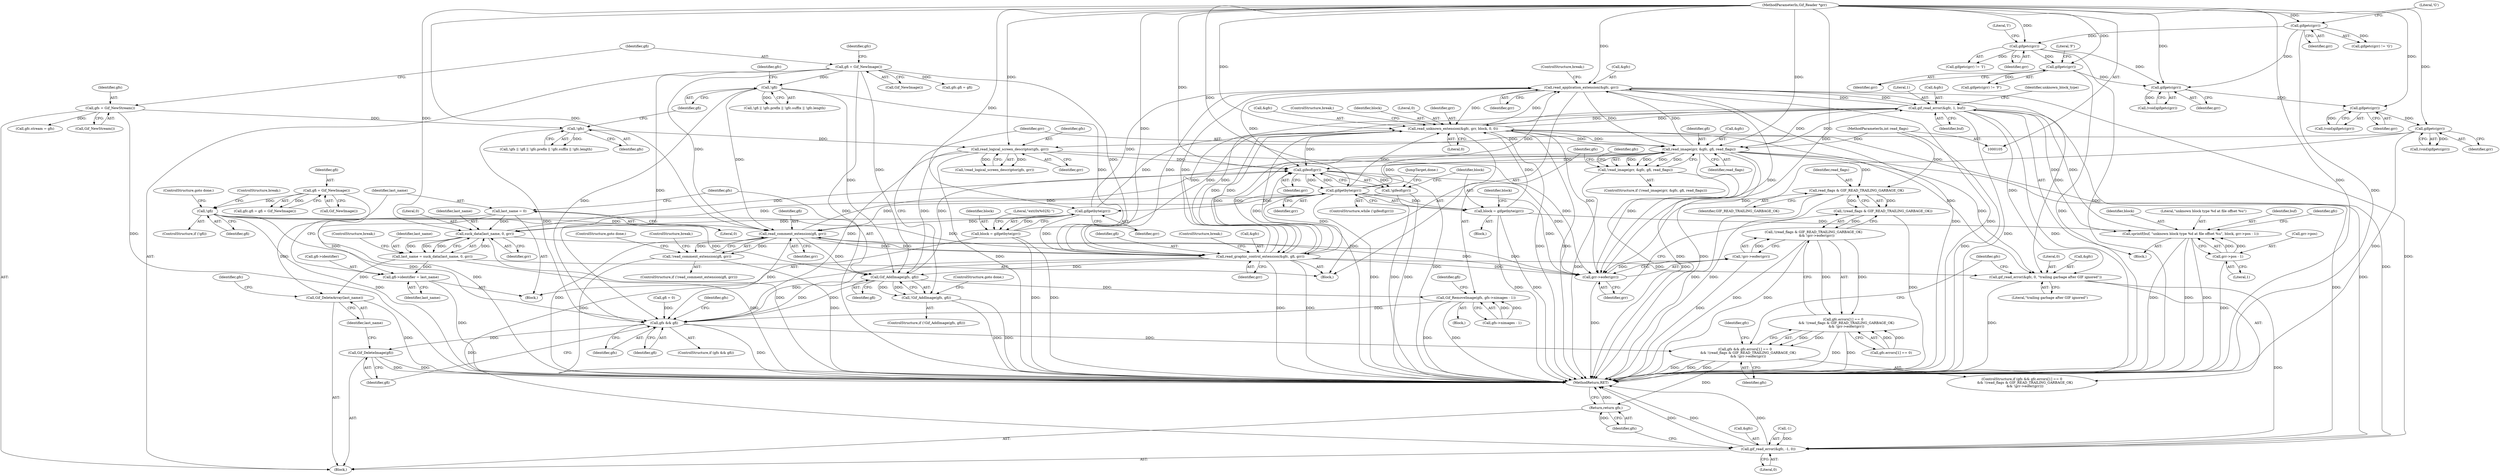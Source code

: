 digraph "0_gifsicle_118a46090c50829dc543179019e6140e1235f909@API" {
"1000346" [label="(Call,read_application_extension(&gfc, grr))"];
"1000376" [label="(Call,gif_read_error(&gfc, 1, buf))"];
"1000352" [label="(Call,read_unknown_extension(&gfc, grr, block, 0, 0))"];
"1000346" [label="(Call,read_application_extension(&gfc, grr))"];
"1000276" [label="(Call,read_image(grr, &gfc, gfi, read_flags))"];
"1000247" [label="(Call,gifgetbyte(grr))"];
"1000241" [label="(Call,gifeof(grr))"];
"1000233" [label="(Call,read_logical_screen_descriptor(gfs, grr))"];
"1000204" [label="(Call,!gfs)"];
"1000147" [label="(Call,gfs = Gif_NewStream())"];
"1000145" [label="(Call,gifgetc(grr))"];
"1000141" [label="(Call,gifgetc(grr))"];
"1000137" [label="(Call,gifgetc(grr))"];
"1000126" [label="(Call,gifgetc(grr))"];
"1000121" [label="(Call,gifgetc(grr))"];
"1000106" [label="(MethodParameterIn,Gif_Reader *grr)"];
"1000130" [label="(Call,gifgetc(grr))"];
"1000340" [label="(Call,read_comment_extension(gfi, grr))"];
"1000302" [label="(Call,!gfi)"];
"1000298" [label="(Call,gfi = Gif_NewImage())"];
"1000207" [label="(Call,!gfi)"];
"1000150" [label="(Call,gfi = Gif_NewImage())"];
"1000323" [label="(Call,read_graphic_control_extension(&gfc, gfi, grr))"];
"1000313" [label="(Call,gifgetbyte(grr))"];
"1000332" [label="(Call,suck_data(last_name, 0, grr))"];
"1000330" [label="(Call,last_name = suck_data(last_name, 0, grr))"];
"1000264" [label="(Call,last_name = 0)"];
"1000269" [label="(Call,Gif_AddImage(gfs, gfi))"];
"1000107" [label="(MethodParameterIn,int read_flags)"];
"1000311" [label="(Call,block = gifgetbyte(grr))"];
"1000245" [label="(Call,block = gifgetbyte(grr))"];
"1000367" [label="(Call,sprintf(buf, \"unknown block type %d at file offset %u\", block, grr->pos - 1))"];
"1000371" [label="(Call,grr->pos - 1)"];
"1000240" [label="(Call,!gifeof(grr))"];
"1000275" [label="(Call,!read_image(grr, &gfc, gfi, read_flags))"];
"1000268" [label="(Call,!Gif_AddImage(gfs, gfi))"];
"1000283" [label="(Call,Gif_RemoveImage(gfs, gfs->nimages - 1))"];
"1000387" [label="(Call,gfs && gfi)"];
"1000433" [label="(Call,Gif_DeleteImage(gfi))"];
"1000469" [label="(Call,gfs && gfc.errors[1] == 0\n      && !(read_flags & GIF_READ_TRAILING_GARBAGE_OK)\n      && !grr->eofer(grr))"];
"1000498" [label="(Return,return gfs;)"];
"1000339" [label="(Call,!read_comment_extension(gfi, grr))"];
"1000485" [label="(Call,grr->eofer(grr))"];
"1000484" [label="(Call,!grr->eofer(grr))"];
"1000479" [label="(Call,!(read_flags & GIF_READ_TRAILING_GARBAGE_OK)\n      && !grr->eofer(grr))"];
"1000471" [label="(Call,gfc.errors[1] == 0\n      && !(read_flags & GIF_READ_TRAILING_GARBAGE_OK)\n      && !grr->eofer(grr))"];
"1000487" [label="(Call,gif_read_error(&gfc, 0, \"trailing garbage after GIF ignored\"))"];
"1000492" [label="(Call,gif_read_error(&gfc, -1, 0))"];
"1000481" [label="(Call,read_flags & GIF_READ_TRAILING_GARBAGE_OK)"];
"1000480" [label="(Call,!(read_flags & GIF_READ_TRAILING_GARBAGE_OK))"];
"1000259" [label="(Call,gfi->identifier = last_name)"];
"1000435" [label="(Call,Gif_DeleteArray(last_name))"];
"1000317" [label="(Literal,\"ext(0x%02X) \")"];
"1000265" [label="(Identifier,last_name)"];
"1000339" [label="(Call,!read_comment_extension(gfi, grr))"];
"1000106" [label="(MethodParameterIn,Gif_Reader *grr)"];
"1000126" [label="(Call,gifgetc(grr))"];
"1000387" [label="(Call,gfs && gfi)"];
"1000369" [label="(Literal,\"unknown block type %d at file offset %u\")"];
"1000347" [label="(Call,&gfc)"];
"1000277" [label="(Identifier,grr)"];
"1000246" [label="(Identifier,block)"];
"1000146" [label="(Identifier,grr)"];
"1000290" [label="(Call,gfi = 0)"];
"1000346" [label="(Call,read_application_extension(&gfc, grr))"];
"1000269" [label="(Call,Gif_AddImage(gfs, gfi))"];
"1000499" [label="(Identifier,gfs)"];
"1000123" [label="(Literal,'G')"];
"1000495" [label="(Call,-1)"];
"1000433" [label="(Call,Gif_DeleteImage(gfi))"];
"1000488" [label="(Call,&gfc)"];
"1000436" [label="(Identifier,last_name)"];
"1000326" [label="(Identifier,gfi)"];
"1000484" [label="(Call,!grr->eofer(grr))"];
"1000386" [label="(ControlStructure,if (gfs && gfi))"];
"1000353" [label="(Call,&gfc)"];
"1000151" [label="(Identifier,gfi)"];
"1000110" [label="(Block,)"];
"1000259" [label="(Call,gfi->identifier = last_name)"];
"1000282" [label="(Block,)"];
"1000208" [label="(Identifier,gfi)"];
"1000489" [label="(Identifier,gfc)"];
"1000239" [label="(ControlStructure,while (!gifeof(grr)))"];
"1000107" [label="(MethodParameterIn,int read_flags)"];
"1000247" [label="(Call,gifgetbyte(grr))"];
"1000371" [label="(Call,grr->pos - 1)"];
"1000263" [label="(Identifier,last_name)"];
"1000352" [label="(Call,read_unknown_extension(&gfc, grr, block, 0, 0))"];
"1000304" [label="(ControlStructure,goto done;)"];
"1000148" [label="(Identifier,gfs)"];
"1000359" [label="(ControlStructure,break;)"];
"1000139" [label="(Call,(void)gifgetc(grr))"];
"1000343" [label="(ControlStructure,goto done;)"];
"1000368" [label="(Identifier,buf)"];
"1000267" [label="(ControlStructure,if (!Gif_AddImage(gfs, gfi)))"];
"1000145" [label="(Call,gifgetc(grr))"];
"1000367" [label="(Call,sprintf(buf, \"unknown block type %d at file offset %u\", block, grr->pos - 1))"];
"1000127" [label="(Identifier,grr)"];
"1000341" [label="(Identifier,gfi)"];
"1000128" [label="(Literal,'I')"];
"1000274" [label="(ControlStructure,if (!read_image(grr, &gfc, gfi, read_flags)))"];
"1000271" [label="(Identifier,gfi)"];
"1000296" [label="(Identifier,gfc)"];
"1000336" [label="(ControlStructure,break;)"];
"1000243" [label="(Block,)"];
"1000434" [label="(Identifier,gfi)"];
"1000313" [label="(Call,gifgetbyte(grr))"];
"1000264" [label="(Call,last_name = 0)"];
"1000280" [label="(Identifier,gfi)"];
"1000212" [label="(Identifier,gfc)"];
"1000388" [label="(Identifier,gfs)"];
"1000122" [label="(Identifier,grr)"];
"1000483" [label="(Identifier,GIF_READ_TRAILING_GARBAGE_OK)"];
"1000281" [label="(Identifier,read_flags)"];
"1000379" [label="(Literal,1)"];
"1000491" [label="(Literal,\"trailing garbage after GIF ignored\")"];
"1000472" [label="(Call,gfc.errors[1] == 0)"];
"1000240" [label="(Call,!gifeof(grr))"];
"1000494" [label="(Identifier,gfc)"];
"1000143" [label="(Call,(void)gifgetc(grr))"];
"1000312" [label="(Identifier,block)"];
"1000235" [label="(Identifier,grr)"];
"1000380" [label="(Identifier,buf)"];
"1000278" [label="(Call,&gfc)"];
"1000285" [label="(Call,gfs->nimages - 1)"];
"1000493" [label="(Call,&gfc)"];
"1000485" [label="(Call,grr->eofer(grr))"];
"1000137" [label="(Call,gifgetc(grr))"];
"1000375" [label="(Literal,1)"];
"1000125" [label="(Call,gifgetc(grr) != 'I')"];
"1000206" [label="(Call,!gfi || !gfc.prefix || !gfc.suffix || !gfc.length)"];
"1000469" [label="(Call,gfs && gfc.errors[1] == 0\n      && !(read_flags & GIF_READ_TRAILING_GARBAGE_OK)\n      && !grr->eofer(grr))"];
"1000303" [label="(Identifier,gfi)"];
"1000276" [label="(Call,read_image(grr, &gfc, gfi, read_flags))"];
"1000272" [label="(ControlStructure,goto done;)"];
"1000323" [label="(Call,read_graphic_control_extension(&gfc, gfi, grr))"];
"1000470" [label="(Identifier,gfs)"];
"1000356" [label="(Identifier,block)"];
"1000487" [label="(Call,gif_read_error(&gfc, 0, \"trailing garbage after GIF ignored\"))"];
"1000344" [label="(ControlStructure,break;)"];
"1000479" [label="(Call,!(read_flags & GIF_READ_TRAILING_GARBAGE_OK)\n      && !grr->eofer(grr))"];
"1000275" [label="(Call,!read_image(grr, &gfc, gfi, read_flags))"];
"1000302" [label="(Call,!gfi)"];
"1000480" [label="(Call,!(read_flags & GIF_READ_TRAILING_GARBAGE_OK))"];
"1000394" [label="(Identifier,gfs)"];
"1000377" [label="(Call,&gfc)"];
"1000338" [label="(ControlStructure,if (!read_comment_extension(gfi, grr)))"];
"1000435" [label="(Call,Gif_DeleteArray(last_name))"];
"1000498" [label="(Return,return gfs;)"];
"1000500" [label="(MethodReturn,RET)"];
"1000205" [label="(Identifier,gfs)"];
"1000332" [label="(Call,suck_data(last_name, 0, grr))"];
"1000147" [label="(Call,gfs = Gif_NewStream())"];
"1000327" [label="(Identifier,grr)"];
"1000138" [label="(Identifier,grr)"];
"1000141" [label="(Call,gifgetc(grr))"];
"1000149" [label="(Call,Gif_NewStream())"];
"1000155" [label="(Identifier,gfc)"];
"1000130" [label="(Call,gifgetc(grr))"];
"1000378" [label="(Identifier,gfc)"];
"1000241" [label="(Call,gifeof(grr))"];
"1000482" [label="(Identifier,read_flags)"];
"1000233" [label="(Call,read_logical_screen_descriptor(gfs, grr))"];
"1000135" [label="(Call,(void)gifgetc(grr))"];
"1000250" [label="(Identifier,block)"];
"1000245" [label="(Call,block = gifgetbyte(grr))"];
"1000357" [label="(Literal,0)"];
"1000328" [label="(ControlStructure,break;)"];
"1000299" [label="(Identifier,gfi)"];
"1000350" [label="(ControlStructure,break;)"];
"1000331" [label="(Identifier,last_name)"];
"1000330" [label="(Call,last_name = suck_data(last_name, 0, grr))"];
"1000376" [label="(Call,gif_read_error(&gfc, 1, buf))"];
"1000232" [label="(Call,!read_logical_screen_descriptor(gfs, grr))"];
"1000294" [label="(Call,gfc.gfi = gfi = Gif_NewImage())"];
"1000439" [label="(Identifier,gfc)"];
"1000270" [label="(Identifier,gfs)"];
"1000132" [label="(Literal,'F')"];
"1000131" [label="(Identifier,grr)"];
"1000481" [label="(Call,read_flags & GIF_READ_TRAILING_GARBAGE_OK)"];
"1000492" [label="(Call,gif_read_error(&gfc, -1, 0))"];
"1000349" [label="(Identifier,grr)"];
"1000298" [label="(Call,gfi = Gif_NewImage())"];
"1000382" [label="(Identifier,unknown_block_type)"];
"1000311" [label="(Call,block = gifgetbyte(grr))"];
"1000334" [label="(Literal,0)"];
"1000291" [label="(Identifier,gfi)"];
"1000355" [label="(Identifier,grr)"];
"1000324" [label="(Call,&gfc)"];
"1000333" [label="(Identifier,last_name)"];
"1000468" [label="(ControlStructure,if (gfs && gfc.errors[1] == 0\n      && !(read_flags & GIF_READ_TRAILING_GARBAGE_OK)\n      && !grr->eofer(grr)))"];
"1000234" [label="(Identifier,gfs)"];
"1000150" [label="(Call,gfi = Gif_NewImage())"];
"1000372" [label="(Call,grr->pos)"];
"1000471" [label="(Call,gfc.errors[1] == 0\n      && !(read_flags & GIF_READ_TRAILING_GARBAGE_OK)\n      && !grr->eofer(grr))"];
"1000370" [label="(Identifier,block)"];
"1000142" [label="(Identifier,grr)"];
"1000266" [label="(Literal,0)"];
"1000340" [label="(Call,read_comment_extension(gfi, grr))"];
"1000314" [label="(Identifier,grr)"];
"1000251" [label="(Block,)"];
"1000283" [label="(Call,Gif_RemoveImage(gfs, gfs->nimages - 1))"];
"1000242" [label="(Identifier,grr)"];
"1000284" [label="(Identifier,gfs)"];
"1000121" [label="(Call,gifgetc(grr))"];
"1000301" [label="(ControlStructure,if (!gfi))"];
"1000486" [label="(Identifier,grr)"];
"1000152" [label="(Call,Gif_NewImage())"];
"1000153" [label="(Call,gfc.stream = gfs)"];
"1000120" [label="(Call,gifgetc(grr) != 'G')"];
"1000385" [label="(JumpTarget,done:)"];
"1000335" [label="(Identifier,grr)"];
"1000268" [label="(Call,!Gif_AddImage(gfs, gfi))"];
"1000490" [label="(Literal,0)"];
"1000497" [label="(Literal,0)"];
"1000358" [label="(Literal,0)"];
"1000305" [label="(ControlStructure,break;)"];
"1000129" [label="(Call,gifgetc(grr) != 'F')"];
"1000300" [label="(Call,Gif_NewImage())"];
"1000260" [label="(Call,gfi->identifier)"];
"1000321" [label="(Block,)"];
"1000248" [label="(Identifier,grr)"];
"1000389" [label="(Identifier,gfi)"];
"1000207" [label="(Call,!gfi)"];
"1000203" [label="(Call,!gfs || !gfi || !gfc.prefix || !gfc.suffix || !gfc.length)"];
"1000204" [label="(Call,!gfs)"];
"1000365" [label="(Block,)"];
"1000342" [label="(Identifier,grr)"];
"1000184" [label="(Call,gfc.gfi = gfi)"];
"1000346" -> "1000321"  [label="AST: "];
"1000346" -> "1000349"  [label="CFG: "];
"1000347" -> "1000346"  [label="AST: "];
"1000349" -> "1000346"  [label="AST: "];
"1000350" -> "1000346"  [label="CFG: "];
"1000346" -> "1000500"  [label="DDG: "];
"1000346" -> "1000500"  [label="DDG: "];
"1000346" -> "1000241"  [label="DDG: "];
"1000346" -> "1000276"  [label="DDG: "];
"1000346" -> "1000323"  [label="DDG: "];
"1000376" -> "1000346"  [label="DDG: "];
"1000352" -> "1000346"  [label="DDG: "];
"1000276" -> "1000346"  [label="DDG: "];
"1000323" -> "1000346"  [label="DDG: "];
"1000247" -> "1000346"  [label="DDG: "];
"1000313" -> "1000346"  [label="DDG: "];
"1000106" -> "1000346"  [label="DDG: "];
"1000346" -> "1000352"  [label="DDG: "];
"1000346" -> "1000376"  [label="DDG: "];
"1000346" -> "1000485"  [label="DDG: "];
"1000346" -> "1000487"  [label="DDG: "];
"1000346" -> "1000492"  [label="DDG: "];
"1000376" -> "1000365"  [label="AST: "];
"1000376" -> "1000380"  [label="CFG: "];
"1000377" -> "1000376"  [label="AST: "];
"1000379" -> "1000376"  [label="AST: "];
"1000380" -> "1000376"  [label="AST: "];
"1000382" -> "1000376"  [label="CFG: "];
"1000376" -> "1000500"  [label="DDG: "];
"1000376" -> "1000500"  [label="DDG: "];
"1000376" -> "1000276"  [label="DDG: "];
"1000376" -> "1000323"  [label="DDG: "];
"1000376" -> "1000352"  [label="DDG: "];
"1000376" -> "1000367"  [label="DDG: "];
"1000352" -> "1000376"  [label="DDG: "];
"1000276" -> "1000376"  [label="DDG: "];
"1000323" -> "1000376"  [label="DDG: "];
"1000367" -> "1000376"  [label="DDG: "];
"1000376" -> "1000487"  [label="DDG: "];
"1000376" -> "1000492"  [label="DDG: "];
"1000352" -> "1000321"  [label="AST: "];
"1000352" -> "1000358"  [label="CFG: "];
"1000353" -> "1000352"  [label="AST: "];
"1000355" -> "1000352"  [label="AST: "];
"1000356" -> "1000352"  [label="AST: "];
"1000357" -> "1000352"  [label="AST: "];
"1000358" -> "1000352"  [label="AST: "];
"1000359" -> "1000352"  [label="CFG: "];
"1000352" -> "1000500"  [label="DDG: "];
"1000352" -> "1000500"  [label="DDG: "];
"1000352" -> "1000500"  [label="DDG: "];
"1000352" -> "1000241"  [label="DDG: "];
"1000352" -> "1000276"  [label="DDG: "];
"1000352" -> "1000323"  [label="DDG: "];
"1000276" -> "1000352"  [label="DDG: "];
"1000323" -> "1000352"  [label="DDG: "];
"1000247" -> "1000352"  [label="DDG: "];
"1000313" -> "1000352"  [label="DDG: "];
"1000106" -> "1000352"  [label="DDG: "];
"1000311" -> "1000352"  [label="DDG: "];
"1000245" -> "1000352"  [label="DDG: "];
"1000352" -> "1000485"  [label="DDG: "];
"1000352" -> "1000487"  [label="DDG: "];
"1000352" -> "1000492"  [label="DDG: "];
"1000276" -> "1000275"  [label="AST: "];
"1000276" -> "1000281"  [label="CFG: "];
"1000277" -> "1000276"  [label="AST: "];
"1000278" -> "1000276"  [label="AST: "];
"1000280" -> "1000276"  [label="AST: "];
"1000281" -> "1000276"  [label="AST: "];
"1000275" -> "1000276"  [label="CFG: "];
"1000276" -> "1000500"  [label="DDG: "];
"1000276" -> "1000500"  [label="DDG: "];
"1000276" -> "1000241"  [label="DDG: "];
"1000276" -> "1000275"  [label="DDG: "];
"1000276" -> "1000275"  [label="DDG: "];
"1000276" -> "1000275"  [label="DDG: "];
"1000276" -> "1000275"  [label="DDG: "];
"1000247" -> "1000276"  [label="DDG: "];
"1000106" -> "1000276"  [label="DDG: "];
"1000323" -> "1000276"  [label="DDG: "];
"1000269" -> "1000276"  [label="DDG: "];
"1000107" -> "1000276"  [label="DDG: "];
"1000276" -> "1000323"  [label="DDG: "];
"1000276" -> "1000481"  [label="DDG: "];
"1000276" -> "1000485"  [label="DDG: "];
"1000276" -> "1000487"  [label="DDG: "];
"1000276" -> "1000492"  [label="DDG: "];
"1000247" -> "1000245"  [label="AST: "];
"1000247" -> "1000248"  [label="CFG: "];
"1000248" -> "1000247"  [label="AST: "];
"1000245" -> "1000247"  [label="CFG: "];
"1000247" -> "1000500"  [label="DDG: "];
"1000247" -> "1000241"  [label="DDG: "];
"1000247" -> "1000245"  [label="DDG: "];
"1000241" -> "1000247"  [label="DDG: "];
"1000106" -> "1000247"  [label="DDG: "];
"1000247" -> "1000313"  [label="DDG: "];
"1000247" -> "1000323"  [label="DDG: "];
"1000247" -> "1000332"  [label="DDG: "];
"1000247" -> "1000340"  [label="DDG: "];
"1000247" -> "1000485"  [label="DDG: "];
"1000241" -> "1000240"  [label="AST: "];
"1000241" -> "1000242"  [label="CFG: "];
"1000242" -> "1000241"  [label="AST: "];
"1000240" -> "1000241"  [label="CFG: "];
"1000241" -> "1000500"  [label="DDG: "];
"1000241" -> "1000240"  [label="DDG: "];
"1000233" -> "1000241"  [label="DDG: "];
"1000340" -> "1000241"  [label="DDG: "];
"1000323" -> "1000241"  [label="DDG: "];
"1000332" -> "1000241"  [label="DDG: "];
"1000106" -> "1000241"  [label="DDG: "];
"1000241" -> "1000485"  [label="DDG: "];
"1000233" -> "1000232"  [label="AST: "];
"1000233" -> "1000235"  [label="CFG: "];
"1000234" -> "1000233"  [label="AST: "];
"1000235" -> "1000233"  [label="AST: "];
"1000232" -> "1000233"  [label="CFG: "];
"1000233" -> "1000500"  [label="DDG: "];
"1000233" -> "1000232"  [label="DDG: "];
"1000233" -> "1000232"  [label="DDG: "];
"1000204" -> "1000233"  [label="DDG: "];
"1000145" -> "1000233"  [label="DDG: "];
"1000106" -> "1000233"  [label="DDG: "];
"1000233" -> "1000269"  [label="DDG: "];
"1000233" -> "1000387"  [label="DDG: "];
"1000233" -> "1000485"  [label="DDG: "];
"1000204" -> "1000203"  [label="AST: "];
"1000204" -> "1000205"  [label="CFG: "];
"1000205" -> "1000204"  [label="AST: "];
"1000208" -> "1000204"  [label="CFG: "];
"1000203" -> "1000204"  [label="CFG: "];
"1000204" -> "1000203"  [label="DDG: "];
"1000147" -> "1000204"  [label="DDG: "];
"1000204" -> "1000387"  [label="DDG: "];
"1000147" -> "1000110"  [label="AST: "];
"1000147" -> "1000149"  [label="CFG: "];
"1000148" -> "1000147"  [label="AST: "];
"1000149" -> "1000147"  [label="AST: "];
"1000151" -> "1000147"  [label="CFG: "];
"1000147" -> "1000500"  [label="DDG: "];
"1000147" -> "1000153"  [label="DDG: "];
"1000145" -> "1000143"  [label="AST: "];
"1000145" -> "1000146"  [label="CFG: "];
"1000146" -> "1000145"  [label="AST: "];
"1000143" -> "1000145"  [label="CFG: "];
"1000145" -> "1000500"  [label="DDG: "];
"1000145" -> "1000143"  [label="DDG: "];
"1000141" -> "1000145"  [label="DDG: "];
"1000106" -> "1000145"  [label="DDG: "];
"1000145" -> "1000485"  [label="DDG: "];
"1000141" -> "1000139"  [label="AST: "];
"1000141" -> "1000142"  [label="CFG: "];
"1000142" -> "1000141"  [label="AST: "];
"1000139" -> "1000141"  [label="CFG: "];
"1000141" -> "1000139"  [label="DDG: "];
"1000137" -> "1000141"  [label="DDG: "];
"1000106" -> "1000141"  [label="DDG: "];
"1000137" -> "1000135"  [label="AST: "];
"1000137" -> "1000138"  [label="CFG: "];
"1000138" -> "1000137"  [label="AST: "];
"1000135" -> "1000137"  [label="CFG: "];
"1000137" -> "1000135"  [label="DDG: "];
"1000126" -> "1000137"  [label="DDG: "];
"1000121" -> "1000137"  [label="DDG: "];
"1000130" -> "1000137"  [label="DDG: "];
"1000106" -> "1000137"  [label="DDG: "];
"1000126" -> "1000125"  [label="AST: "];
"1000126" -> "1000127"  [label="CFG: "];
"1000127" -> "1000126"  [label="AST: "];
"1000128" -> "1000126"  [label="CFG: "];
"1000126" -> "1000500"  [label="DDG: "];
"1000126" -> "1000125"  [label="DDG: "];
"1000121" -> "1000126"  [label="DDG: "];
"1000106" -> "1000126"  [label="DDG: "];
"1000126" -> "1000130"  [label="DDG: "];
"1000121" -> "1000120"  [label="AST: "];
"1000121" -> "1000122"  [label="CFG: "];
"1000122" -> "1000121"  [label="AST: "];
"1000123" -> "1000121"  [label="CFG: "];
"1000121" -> "1000500"  [label="DDG: "];
"1000121" -> "1000120"  [label="DDG: "];
"1000106" -> "1000121"  [label="DDG: "];
"1000106" -> "1000105"  [label="AST: "];
"1000106" -> "1000500"  [label="DDG: "];
"1000106" -> "1000130"  [label="DDG: "];
"1000106" -> "1000313"  [label="DDG: "];
"1000106" -> "1000323"  [label="DDG: "];
"1000106" -> "1000332"  [label="DDG: "];
"1000106" -> "1000340"  [label="DDG: "];
"1000106" -> "1000485"  [label="DDG: "];
"1000130" -> "1000129"  [label="AST: "];
"1000130" -> "1000131"  [label="CFG: "];
"1000131" -> "1000130"  [label="AST: "];
"1000132" -> "1000130"  [label="CFG: "];
"1000130" -> "1000500"  [label="DDG: "];
"1000130" -> "1000129"  [label="DDG: "];
"1000340" -> "1000339"  [label="AST: "];
"1000340" -> "1000342"  [label="CFG: "];
"1000341" -> "1000340"  [label="AST: "];
"1000342" -> "1000340"  [label="AST: "];
"1000339" -> "1000340"  [label="CFG: "];
"1000340" -> "1000500"  [label="DDG: "];
"1000340" -> "1000269"  [label="DDG: "];
"1000340" -> "1000323"  [label="DDG: "];
"1000340" -> "1000339"  [label="DDG: "];
"1000340" -> "1000339"  [label="DDG: "];
"1000302" -> "1000340"  [label="DDG: "];
"1000207" -> "1000340"  [label="DDG: "];
"1000323" -> "1000340"  [label="DDG: "];
"1000150" -> "1000340"  [label="DDG: "];
"1000313" -> "1000340"  [label="DDG: "];
"1000340" -> "1000387"  [label="DDG: "];
"1000340" -> "1000485"  [label="DDG: "];
"1000302" -> "1000301"  [label="AST: "];
"1000302" -> "1000303"  [label="CFG: "];
"1000303" -> "1000302"  [label="AST: "];
"1000304" -> "1000302"  [label="CFG: "];
"1000305" -> "1000302"  [label="CFG: "];
"1000302" -> "1000500"  [label="DDG: "];
"1000302" -> "1000269"  [label="DDG: "];
"1000298" -> "1000302"  [label="DDG: "];
"1000302" -> "1000323"  [label="DDG: "];
"1000302" -> "1000387"  [label="DDG: "];
"1000298" -> "1000294"  [label="AST: "];
"1000298" -> "1000300"  [label="CFG: "];
"1000299" -> "1000298"  [label="AST: "];
"1000300" -> "1000298"  [label="AST: "];
"1000294" -> "1000298"  [label="CFG: "];
"1000298" -> "1000500"  [label="DDG: "];
"1000298" -> "1000294"  [label="DDG: "];
"1000207" -> "1000206"  [label="AST: "];
"1000207" -> "1000208"  [label="CFG: "];
"1000208" -> "1000207"  [label="AST: "];
"1000212" -> "1000207"  [label="CFG: "];
"1000206" -> "1000207"  [label="CFG: "];
"1000207" -> "1000206"  [label="DDG: "];
"1000150" -> "1000207"  [label="DDG: "];
"1000207" -> "1000269"  [label="DDG: "];
"1000207" -> "1000323"  [label="DDG: "];
"1000207" -> "1000387"  [label="DDG: "];
"1000150" -> "1000110"  [label="AST: "];
"1000150" -> "1000152"  [label="CFG: "];
"1000151" -> "1000150"  [label="AST: "];
"1000152" -> "1000150"  [label="AST: "];
"1000155" -> "1000150"  [label="CFG: "];
"1000150" -> "1000500"  [label="DDG: "];
"1000150" -> "1000184"  [label="DDG: "];
"1000150" -> "1000269"  [label="DDG: "];
"1000150" -> "1000323"  [label="DDG: "];
"1000150" -> "1000387"  [label="DDG: "];
"1000323" -> "1000321"  [label="AST: "];
"1000323" -> "1000327"  [label="CFG: "];
"1000324" -> "1000323"  [label="AST: "];
"1000326" -> "1000323"  [label="AST: "];
"1000327" -> "1000323"  [label="AST: "];
"1000328" -> "1000323"  [label="CFG: "];
"1000323" -> "1000500"  [label="DDG: "];
"1000323" -> "1000500"  [label="DDG: "];
"1000323" -> "1000269"  [label="DDG: "];
"1000313" -> "1000323"  [label="DDG: "];
"1000323" -> "1000387"  [label="DDG: "];
"1000323" -> "1000485"  [label="DDG: "];
"1000323" -> "1000487"  [label="DDG: "];
"1000323" -> "1000492"  [label="DDG: "];
"1000313" -> "1000311"  [label="AST: "];
"1000313" -> "1000314"  [label="CFG: "];
"1000314" -> "1000313"  [label="AST: "];
"1000311" -> "1000313"  [label="CFG: "];
"1000313" -> "1000311"  [label="DDG: "];
"1000313" -> "1000332"  [label="DDG: "];
"1000332" -> "1000330"  [label="AST: "];
"1000332" -> "1000335"  [label="CFG: "];
"1000333" -> "1000332"  [label="AST: "];
"1000334" -> "1000332"  [label="AST: "];
"1000335" -> "1000332"  [label="AST: "];
"1000330" -> "1000332"  [label="CFG: "];
"1000332" -> "1000500"  [label="DDG: "];
"1000332" -> "1000330"  [label="DDG: "];
"1000332" -> "1000330"  [label="DDG: "];
"1000332" -> "1000330"  [label="DDG: "];
"1000330" -> "1000332"  [label="DDG: "];
"1000264" -> "1000332"  [label="DDG: "];
"1000332" -> "1000485"  [label="DDG: "];
"1000330" -> "1000321"  [label="AST: "];
"1000331" -> "1000330"  [label="AST: "];
"1000336" -> "1000330"  [label="CFG: "];
"1000330" -> "1000500"  [label="DDG: "];
"1000330" -> "1000259"  [label="DDG: "];
"1000330" -> "1000435"  [label="DDG: "];
"1000264" -> "1000251"  [label="AST: "];
"1000264" -> "1000266"  [label="CFG: "];
"1000265" -> "1000264"  [label="AST: "];
"1000266" -> "1000264"  [label="AST: "];
"1000270" -> "1000264"  [label="CFG: "];
"1000264" -> "1000259"  [label="DDG: "];
"1000264" -> "1000435"  [label="DDG: "];
"1000269" -> "1000268"  [label="AST: "];
"1000269" -> "1000271"  [label="CFG: "];
"1000270" -> "1000269"  [label="AST: "];
"1000271" -> "1000269"  [label="AST: "];
"1000268" -> "1000269"  [label="CFG: "];
"1000269" -> "1000268"  [label="DDG: "];
"1000269" -> "1000268"  [label="DDG: "];
"1000269" -> "1000283"  [label="DDG: "];
"1000269" -> "1000387"  [label="DDG: "];
"1000269" -> "1000387"  [label="DDG: "];
"1000107" -> "1000105"  [label="AST: "];
"1000107" -> "1000500"  [label="DDG: "];
"1000107" -> "1000481"  [label="DDG: "];
"1000311" -> "1000251"  [label="AST: "];
"1000312" -> "1000311"  [label="AST: "];
"1000317" -> "1000311"  [label="CFG: "];
"1000311" -> "1000500"  [label="DDG: "];
"1000311" -> "1000500"  [label="DDG: "];
"1000245" -> "1000243"  [label="AST: "];
"1000246" -> "1000245"  [label="AST: "];
"1000250" -> "1000245"  [label="CFG: "];
"1000245" -> "1000500"  [label="DDG: "];
"1000245" -> "1000500"  [label="DDG: "];
"1000245" -> "1000367"  [label="DDG: "];
"1000367" -> "1000365"  [label="AST: "];
"1000367" -> "1000371"  [label="CFG: "];
"1000368" -> "1000367"  [label="AST: "];
"1000369" -> "1000367"  [label="AST: "];
"1000370" -> "1000367"  [label="AST: "];
"1000371" -> "1000367"  [label="AST: "];
"1000378" -> "1000367"  [label="CFG: "];
"1000367" -> "1000500"  [label="DDG: "];
"1000367" -> "1000500"  [label="DDG: "];
"1000367" -> "1000500"  [label="DDG: "];
"1000371" -> "1000367"  [label="DDG: "];
"1000371" -> "1000367"  [label="DDG: "];
"1000371" -> "1000375"  [label="CFG: "];
"1000372" -> "1000371"  [label="AST: "];
"1000375" -> "1000371"  [label="AST: "];
"1000371" -> "1000500"  [label="DDG: "];
"1000240" -> "1000239"  [label="AST: "];
"1000246" -> "1000240"  [label="CFG: "];
"1000385" -> "1000240"  [label="CFG: "];
"1000240" -> "1000500"  [label="DDG: "];
"1000240" -> "1000500"  [label="DDG: "];
"1000275" -> "1000274"  [label="AST: "];
"1000284" -> "1000275"  [label="CFG: "];
"1000296" -> "1000275"  [label="CFG: "];
"1000275" -> "1000500"  [label="DDG: "];
"1000275" -> "1000500"  [label="DDG: "];
"1000268" -> "1000267"  [label="AST: "];
"1000272" -> "1000268"  [label="CFG: "];
"1000277" -> "1000268"  [label="CFG: "];
"1000268" -> "1000500"  [label="DDG: "];
"1000268" -> "1000500"  [label="DDG: "];
"1000283" -> "1000282"  [label="AST: "];
"1000283" -> "1000285"  [label="CFG: "];
"1000284" -> "1000283"  [label="AST: "];
"1000285" -> "1000283"  [label="AST: "];
"1000291" -> "1000283"  [label="CFG: "];
"1000283" -> "1000500"  [label="DDG: "];
"1000283" -> "1000500"  [label="DDG: "];
"1000285" -> "1000283"  [label="DDG: "];
"1000285" -> "1000283"  [label="DDG: "];
"1000283" -> "1000387"  [label="DDG: "];
"1000387" -> "1000386"  [label="AST: "];
"1000387" -> "1000388"  [label="CFG: "];
"1000387" -> "1000389"  [label="CFG: "];
"1000388" -> "1000387"  [label="AST: "];
"1000389" -> "1000387"  [label="AST: "];
"1000394" -> "1000387"  [label="CFG: "];
"1000434" -> "1000387"  [label="CFG: "];
"1000387" -> "1000500"  [label="DDG: "];
"1000290" -> "1000387"  [label="DDG: "];
"1000387" -> "1000433"  [label="DDG: "];
"1000387" -> "1000469"  [label="DDG: "];
"1000433" -> "1000110"  [label="AST: "];
"1000433" -> "1000434"  [label="CFG: "];
"1000434" -> "1000433"  [label="AST: "];
"1000436" -> "1000433"  [label="CFG: "];
"1000433" -> "1000500"  [label="DDG: "];
"1000433" -> "1000500"  [label="DDG: "];
"1000469" -> "1000468"  [label="AST: "];
"1000469" -> "1000470"  [label="CFG: "];
"1000469" -> "1000471"  [label="CFG: "];
"1000470" -> "1000469"  [label="AST: "];
"1000471" -> "1000469"  [label="AST: "];
"1000489" -> "1000469"  [label="CFG: "];
"1000494" -> "1000469"  [label="CFG: "];
"1000469" -> "1000500"  [label="DDG: "];
"1000469" -> "1000500"  [label="DDG: "];
"1000469" -> "1000500"  [label="DDG: "];
"1000471" -> "1000469"  [label="DDG: "];
"1000471" -> "1000469"  [label="DDG: "];
"1000469" -> "1000498"  [label="DDG: "];
"1000498" -> "1000110"  [label="AST: "];
"1000498" -> "1000499"  [label="CFG: "];
"1000499" -> "1000498"  [label="AST: "];
"1000500" -> "1000498"  [label="CFG: "];
"1000498" -> "1000500"  [label="DDG: "];
"1000499" -> "1000498"  [label="DDG: "];
"1000339" -> "1000338"  [label="AST: "];
"1000343" -> "1000339"  [label="CFG: "];
"1000344" -> "1000339"  [label="CFG: "];
"1000339" -> "1000500"  [label="DDG: "];
"1000339" -> "1000500"  [label="DDG: "];
"1000485" -> "1000484"  [label="AST: "];
"1000485" -> "1000486"  [label="CFG: "];
"1000486" -> "1000485"  [label="AST: "];
"1000484" -> "1000485"  [label="CFG: "];
"1000485" -> "1000500"  [label="DDG: "];
"1000485" -> "1000484"  [label="DDG: "];
"1000484" -> "1000479"  [label="AST: "];
"1000479" -> "1000484"  [label="CFG: "];
"1000484" -> "1000500"  [label="DDG: "];
"1000484" -> "1000479"  [label="DDG: "];
"1000479" -> "1000471"  [label="AST: "];
"1000479" -> "1000480"  [label="CFG: "];
"1000480" -> "1000479"  [label="AST: "];
"1000471" -> "1000479"  [label="CFG: "];
"1000479" -> "1000500"  [label="DDG: "];
"1000479" -> "1000500"  [label="DDG: "];
"1000479" -> "1000471"  [label="DDG: "];
"1000479" -> "1000471"  [label="DDG: "];
"1000480" -> "1000479"  [label="DDG: "];
"1000471" -> "1000472"  [label="CFG: "];
"1000472" -> "1000471"  [label="AST: "];
"1000471" -> "1000500"  [label="DDG: "];
"1000471" -> "1000500"  [label="DDG: "];
"1000472" -> "1000471"  [label="DDG: "];
"1000472" -> "1000471"  [label="DDG: "];
"1000487" -> "1000468"  [label="AST: "];
"1000487" -> "1000491"  [label="CFG: "];
"1000488" -> "1000487"  [label="AST: "];
"1000490" -> "1000487"  [label="AST: "];
"1000491" -> "1000487"  [label="AST: "];
"1000494" -> "1000487"  [label="CFG: "];
"1000487" -> "1000500"  [label="DDG: "];
"1000487" -> "1000492"  [label="DDG: "];
"1000492" -> "1000110"  [label="AST: "];
"1000492" -> "1000497"  [label="CFG: "];
"1000493" -> "1000492"  [label="AST: "];
"1000495" -> "1000492"  [label="AST: "];
"1000497" -> "1000492"  [label="AST: "];
"1000499" -> "1000492"  [label="CFG: "];
"1000492" -> "1000500"  [label="DDG: "];
"1000492" -> "1000500"  [label="DDG: "];
"1000492" -> "1000500"  [label="DDG: "];
"1000495" -> "1000492"  [label="DDG: "];
"1000481" -> "1000480"  [label="AST: "];
"1000481" -> "1000483"  [label="CFG: "];
"1000482" -> "1000481"  [label="AST: "];
"1000483" -> "1000481"  [label="AST: "];
"1000480" -> "1000481"  [label="CFG: "];
"1000481" -> "1000500"  [label="DDG: "];
"1000481" -> "1000500"  [label="DDG: "];
"1000481" -> "1000480"  [label="DDG: "];
"1000481" -> "1000480"  [label="DDG: "];
"1000486" -> "1000480"  [label="CFG: "];
"1000480" -> "1000500"  [label="DDG: "];
"1000259" -> "1000251"  [label="AST: "];
"1000259" -> "1000263"  [label="CFG: "];
"1000260" -> "1000259"  [label="AST: "];
"1000263" -> "1000259"  [label="AST: "];
"1000265" -> "1000259"  [label="CFG: "];
"1000259" -> "1000500"  [label="DDG: "];
"1000435" -> "1000110"  [label="AST: "];
"1000435" -> "1000436"  [label="CFG: "];
"1000436" -> "1000435"  [label="AST: "];
"1000439" -> "1000435"  [label="CFG: "];
"1000435" -> "1000500"  [label="DDG: "];
}
